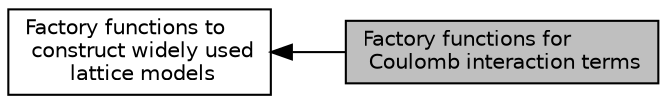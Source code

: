 digraph "Factory functions for Coulomb interaction terms"
{
  edge [fontname="Helvetica",fontsize="10",labelfontname="Helvetica",labelfontsize="10"];
  node [fontname="Helvetica",fontsize="10",shape=record];
  rankdir=LR;
  Node0 [label="Factory functions for\l Coulomb interaction terms",height=0.2,width=0.4,color="black", fillcolor="grey75", style="filled", fontcolor="black"];
  Node1 [label="Factory functions to\l construct widely used\l lattice models",height=0.2,width=0.4,color="black", fillcolor="white", style="filled",URL="$group___lattice_presets.html"];
  Node1->Node0 [shape=plaintext, dir="back", style="solid"];
}
